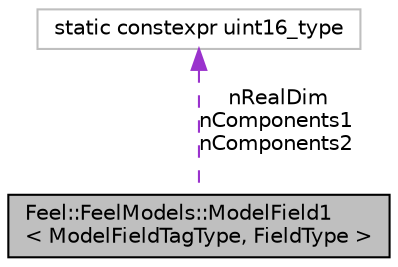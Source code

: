 digraph "Feel::FeelModels::ModelField1&lt; ModelFieldTagType, FieldType &gt;"
{
 // LATEX_PDF_SIZE
  edge [fontname="Helvetica",fontsize="10",labelfontname="Helvetica",labelfontsize="10"];
  node [fontname="Helvetica",fontsize="10",shape=record];
  Node1 [label="Feel::FeelModels::ModelField1\l\< ModelFieldTagType, FieldType \>",height=0.2,width=0.4,color="black", fillcolor="grey75", style="filled", fontcolor="black",tooltip=" "];
  Node2 -> Node1 [dir="back",color="darkorchid3",fontsize="10",style="dashed",label=" nRealDim\nnComponents1\nnComponents2" ,fontname="Helvetica"];
  Node2 [label="static constexpr uint16_type",height=0.2,width=0.4,color="grey75", fillcolor="white", style="filled",tooltip=" "];
}
